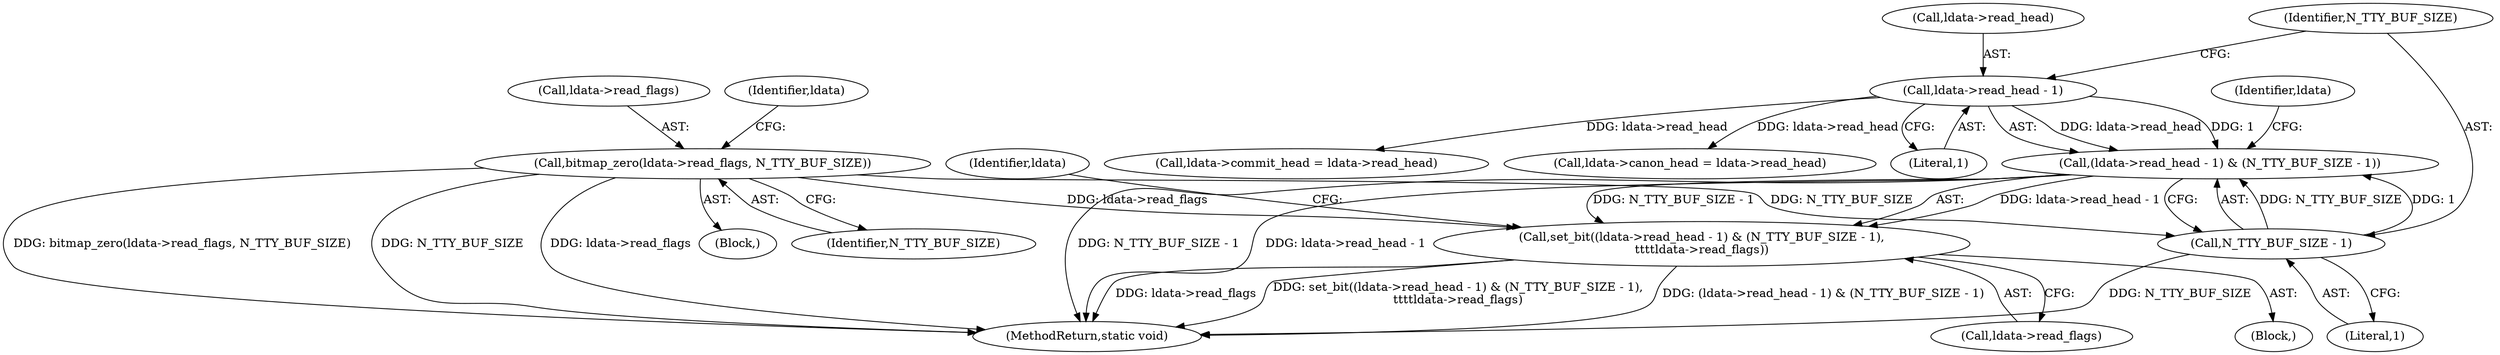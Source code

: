 digraph "0_linux_966031f340185eddd05affcf72b740549f056348_0@pointer" {
"1000165" [label="(Call,set_bit((ldata->read_head - 1) & (N_TTY_BUF_SIZE - 1),\n\t\t\t\tldata->read_flags))"];
"1000166" [label="(Call,(ldata->read_head - 1) & (N_TTY_BUF_SIZE - 1))"];
"1000167" [label="(Call,ldata->read_head - 1)"];
"1000172" [label="(Call,N_TTY_BUF_SIZE - 1)"];
"1000130" [label="(Call,bitmap_zero(ldata->read_flags, N_TTY_BUF_SIZE))"];
"1000130" [label="(Call,bitmap_zero(ldata->read_flags, N_TTY_BUF_SIZE))"];
"1000173" [label="(Identifier,N_TTY_BUF_SIZE)"];
"1000190" [label="(Call,ldata->commit_head = ldata->read_head)"];
"1000166" [label="(Call,(ldata->read_head - 1) & (N_TTY_BUF_SIZE - 1))"];
"1000463" [label="(MethodReturn,static void)"];
"1000176" [label="(Identifier,ldata)"];
"1000164" [label="(Block,)"];
"1000178" [label="(Call,ldata->canon_head = ldata->read_head)"];
"1000172" [label="(Call,N_TTY_BUF_SIZE - 1)"];
"1000174" [label="(Literal,1)"];
"1000137" [label="(Identifier,ldata)"];
"1000131" [label="(Call,ldata->read_flags)"];
"1000167" [label="(Call,ldata->read_head - 1)"];
"1000168" [label="(Call,ldata->read_head)"];
"1000129" [label="(Block,)"];
"1000171" [label="(Literal,1)"];
"1000175" [label="(Call,ldata->read_flags)"];
"1000134" [label="(Identifier,N_TTY_BUF_SIZE)"];
"1000165" [label="(Call,set_bit((ldata->read_head - 1) & (N_TTY_BUF_SIZE - 1),\n\t\t\t\tldata->read_flags))"];
"1000180" [label="(Identifier,ldata)"];
"1000165" -> "1000164"  [label="AST: "];
"1000165" -> "1000175"  [label="CFG: "];
"1000166" -> "1000165"  [label="AST: "];
"1000175" -> "1000165"  [label="AST: "];
"1000180" -> "1000165"  [label="CFG: "];
"1000165" -> "1000463"  [label="DDG: (ldata->read_head - 1) & (N_TTY_BUF_SIZE - 1)"];
"1000165" -> "1000463"  [label="DDG: ldata->read_flags"];
"1000165" -> "1000463"  [label="DDG: set_bit((ldata->read_head - 1) & (N_TTY_BUF_SIZE - 1),\n\t\t\t\tldata->read_flags)"];
"1000166" -> "1000165"  [label="DDG: ldata->read_head - 1"];
"1000166" -> "1000165"  [label="DDG: N_TTY_BUF_SIZE - 1"];
"1000130" -> "1000165"  [label="DDG: ldata->read_flags"];
"1000166" -> "1000172"  [label="CFG: "];
"1000167" -> "1000166"  [label="AST: "];
"1000172" -> "1000166"  [label="AST: "];
"1000176" -> "1000166"  [label="CFG: "];
"1000166" -> "1000463"  [label="DDG: N_TTY_BUF_SIZE - 1"];
"1000166" -> "1000463"  [label="DDG: ldata->read_head - 1"];
"1000167" -> "1000166"  [label="DDG: ldata->read_head"];
"1000167" -> "1000166"  [label="DDG: 1"];
"1000172" -> "1000166"  [label="DDG: N_TTY_BUF_SIZE"];
"1000172" -> "1000166"  [label="DDG: 1"];
"1000167" -> "1000171"  [label="CFG: "];
"1000168" -> "1000167"  [label="AST: "];
"1000171" -> "1000167"  [label="AST: "];
"1000173" -> "1000167"  [label="CFG: "];
"1000167" -> "1000178"  [label="DDG: ldata->read_head"];
"1000167" -> "1000190"  [label="DDG: ldata->read_head"];
"1000172" -> "1000174"  [label="CFG: "];
"1000173" -> "1000172"  [label="AST: "];
"1000174" -> "1000172"  [label="AST: "];
"1000172" -> "1000463"  [label="DDG: N_TTY_BUF_SIZE"];
"1000130" -> "1000172"  [label="DDG: N_TTY_BUF_SIZE"];
"1000130" -> "1000129"  [label="AST: "];
"1000130" -> "1000134"  [label="CFG: "];
"1000131" -> "1000130"  [label="AST: "];
"1000134" -> "1000130"  [label="AST: "];
"1000137" -> "1000130"  [label="CFG: "];
"1000130" -> "1000463"  [label="DDG: bitmap_zero(ldata->read_flags, N_TTY_BUF_SIZE)"];
"1000130" -> "1000463"  [label="DDG: N_TTY_BUF_SIZE"];
"1000130" -> "1000463"  [label="DDG: ldata->read_flags"];
}
